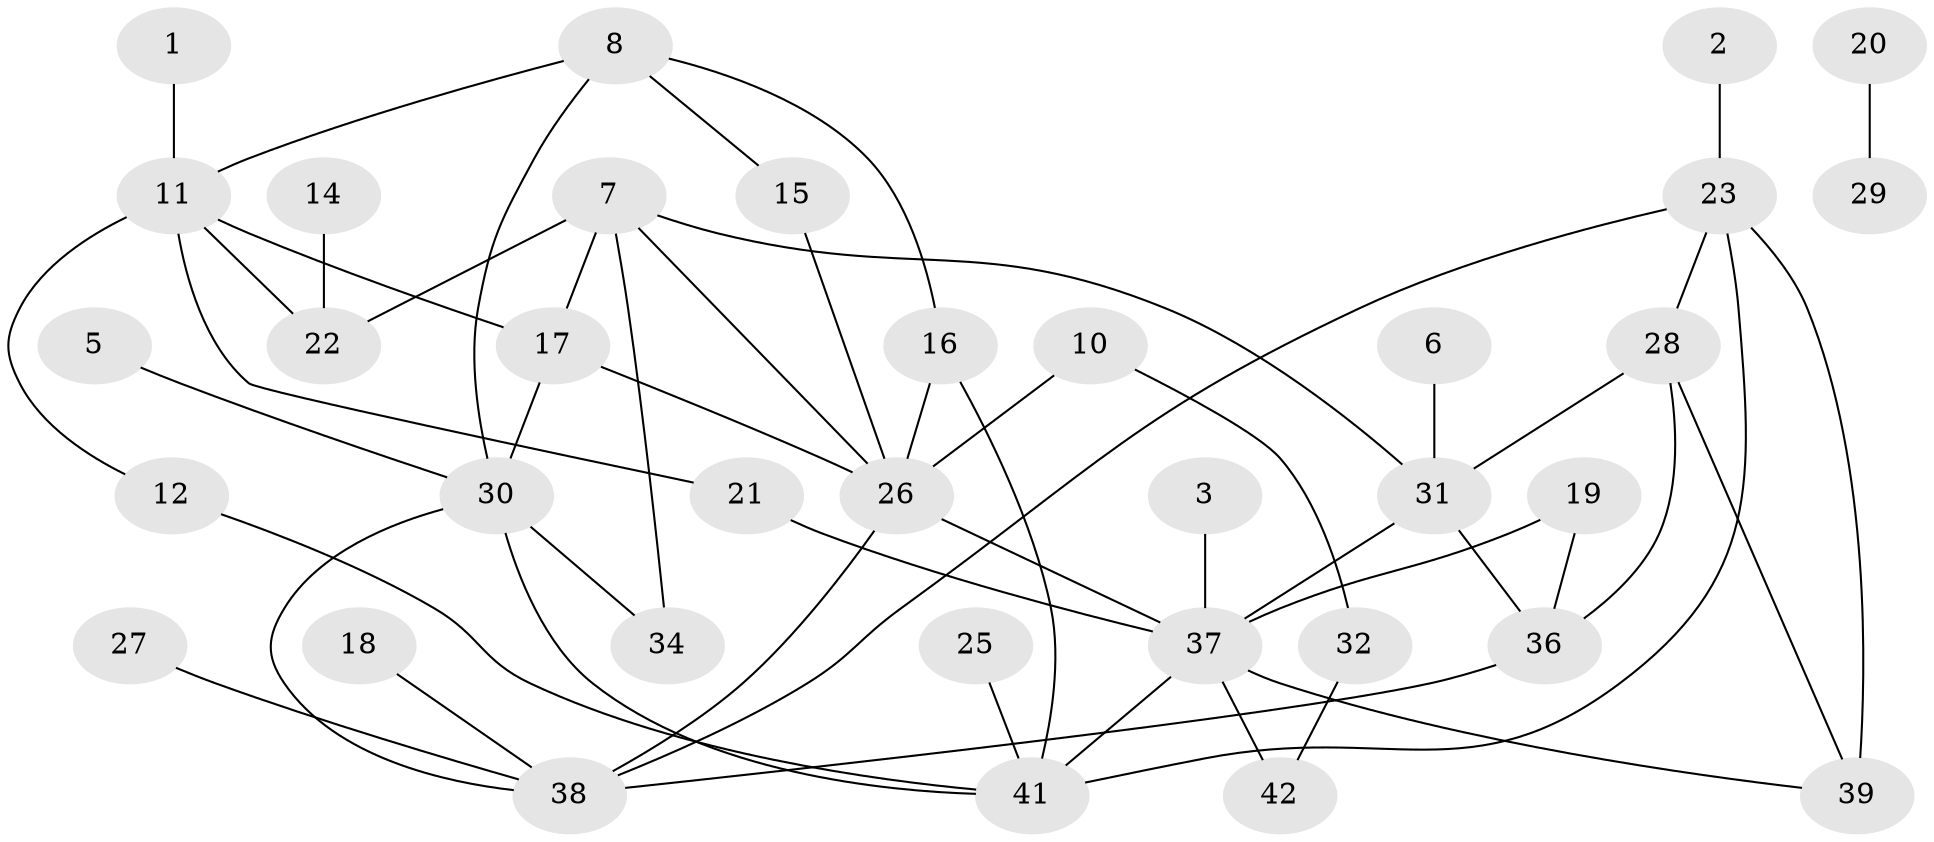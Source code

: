 // original degree distribution, {2: 0.34523809523809523, 1: 0.21428571428571427, 3: 0.17857142857142858, 0: 0.07142857142857142, 6: 0.023809523809523808, 4: 0.13095238095238096, 5: 0.03571428571428571}
// Generated by graph-tools (version 1.1) at 2025/25/03/09/25 03:25:13]
// undirected, 35 vertices, 53 edges
graph export_dot {
graph [start="1"]
  node [color=gray90,style=filled];
  1;
  2;
  3;
  5;
  6;
  7;
  8;
  10;
  11;
  12;
  14;
  15;
  16;
  17;
  18;
  19;
  20;
  21;
  22;
  23;
  25;
  26;
  27;
  28;
  29;
  30;
  31;
  32;
  34;
  36;
  37;
  38;
  39;
  41;
  42;
  1 -- 11 [weight=1.0];
  2 -- 23 [weight=1.0];
  3 -- 37 [weight=1.0];
  5 -- 30 [weight=1.0];
  6 -- 31 [weight=1.0];
  7 -- 17 [weight=2.0];
  7 -- 22 [weight=1.0];
  7 -- 26 [weight=1.0];
  7 -- 31 [weight=1.0];
  7 -- 34 [weight=1.0];
  8 -- 11 [weight=1.0];
  8 -- 15 [weight=1.0];
  8 -- 16 [weight=1.0];
  8 -- 30 [weight=1.0];
  10 -- 26 [weight=1.0];
  10 -- 32 [weight=1.0];
  11 -- 12 [weight=1.0];
  11 -- 17 [weight=1.0];
  11 -- 21 [weight=1.0];
  11 -- 22 [weight=1.0];
  12 -- 41 [weight=1.0];
  14 -- 22 [weight=1.0];
  15 -- 26 [weight=1.0];
  16 -- 26 [weight=1.0];
  16 -- 41 [weight=1.0];
  17 -- 26 [weight=1.0];
  17 -- 30 [weight=1.0];
  18 -- 38 [weight=1.0];
  19 -- 36 [weight=1.0];
  19 -- 37 [weight=1.0];
  20 -- 29 [weight=1.0];
  21 -- 37 [weight=1.0];
  23 -- 28 [weight=1.0];
  23 -- 38 [weight=1.0];
  23 -- 39 [weight=1.0];
  23 -- 41 [weight=1.0];
  25 -- 41 [weight=1.0];
  26 -- 37 [weight=1.0];
  26 -- 38 [weight=1.0];
  27 -- 38 [weight=1.0];
  28 -- 31 [weight=1.0];
  28 -- 36 [weight=1.0];
  28 -- 39 [weight=1.0];
  30 -- 34 [weight=1.0];
  30 -- 38 [weight=1.0];
  30 -- 41 [weight=1.0];
  31 -- 36 [weight=1.0];
  31 -- 37 [weight=1.0];
  32 -- 42 [weight=1.0];
  36 -- 38 [weight=1.0];
  37 -- 39 [weight=1.0];
  37 -- 41 [weight=1.0];
  37 -- 42 [weight=1.0];
}

